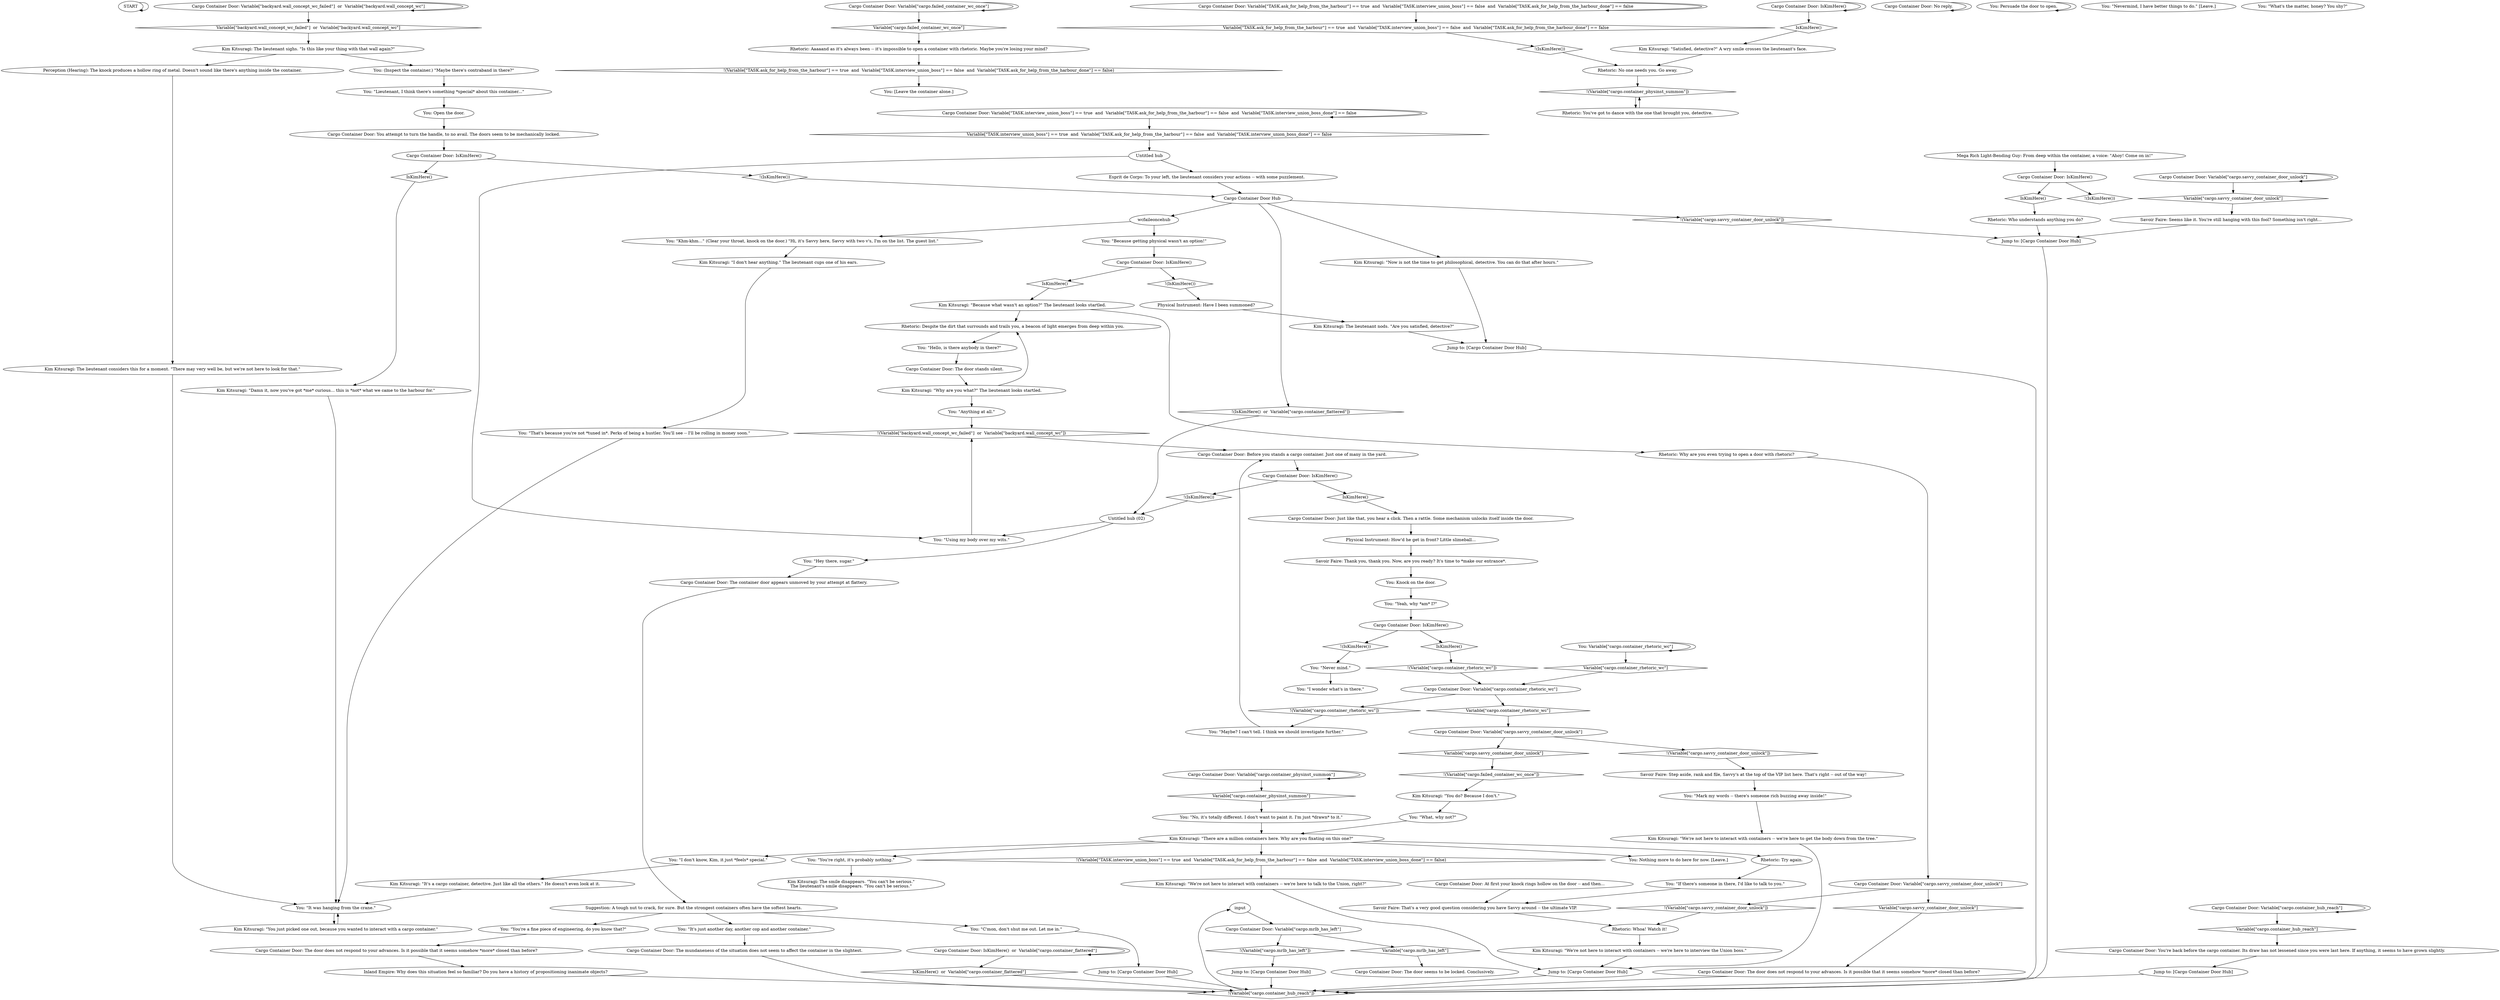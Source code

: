 # CONTAINERYARD / RICH GUY CONTAINER DOOR
# Here be the container door with which you converse good Sir, getting rhetorical awards you the ability to *drum-roll* enter the container!
# ==================================================
digraph G {
	  0 [label="START"];
	  1 [label="input"];
	  2 [label="Cargo Container Door: Before you stands a cargo container. Just one of many in the yard."];
	  3 [label="Kim Kitsuragi: \"You do? Because I don't.\""];
	  4 [label="Rhetoric: Why are you even trying to open a door with rhetoric?"];
	  5 [label="You: \"Using my body over my wits.\""];
	  6 [label="You: [Leave the container alone.]"];
	  7 [label="Cargo Container Door: Variable[\"TASK.interview_union_boss\"] == true  and  Variable[\"TASK.ask_for_help_from_the_harbour\"] == false  and  Variable[\"TASK.interview_union_boss_done\"] == false"];
	  8 [label="Variable[\"TASK.interview_union_boss\"] == true  and  Variable[\"TASK.ask_for_help_from_the_harbour\"] == false  and  Variable[\"TASK.interview_union_boss_done\"] == false", shape=diamond];
	  9 [label="!(Variable[\"TASK.interview_union_boss\"] == true  and  Variable[\"TASK.ask_for_help_from_the_harbour\"] == false  and  Variable[\"TASK.interview_union_boss_done\"] == false)", shape=diamond];
	  10 [label="You: \"Mark my words -- there's someone rich buzzing away inside!\""];
	  11 [label="Rhetoric: Whoa! Watch it!"];
	  12 [label="wcfaileoncehub"];
	  13 [label="You: Nothing more to do here for now. [Leave.]"];
	  14 [label="You: (Inspect the container.) \"Maybe there's contraband in there?\""];
	  15 [label="You: \"No, it's totally different. I don't want to paint it. I'm just *drawn* to it.\""];
	  16 [label="Rhetoric: No one needs you. Go away."];
	  17 [label="Rhetoric: Try again."];
	  18 [label="You: \"It was hanging from the crane.\""];
	  19 [label="Cargo Container Door: Variable[\"TASK.ask_for_help_from_the_harbour\"] == true  and  Variable[\"TASK.interview_union_boss\"] == false  and  Variable[\"TASK.ask_for_help_from_the_harbour_done\"] == false"];
	  20 [label="Variable[\"TASK.ask_for_help_from_the_harbour\"] == true  and  Variable[\"TASK.interview_union_boss\"] == false  and  Variable[\"TASK.ask_for_help_from_the_harbour_done\"] == false", shape=diamond];
	  21 [label="!(Variable[\"TASK.ask_for_help_from_the_harbour\"] == true  and  Variable[\"TASK.interview_union_boss\"] == false  and  Variable[\"TASK.ask_for_help_from_the_harbour_done\"] == false)", shape=diamond];
	  22 [label="Cargo Container Door: Variable[\"cargo.savvy_container_door_unlock\"]"];
	  23 [label="Variable[\"cargo.savvy_container_door_unlock\"]", shape=diamond];
	  24 [label="!(Variable[\"cargo.savvy_container_door_unlock\"])", shape=diamond];
	  25 [label="You: Open the door."];
	  26 [label="Cargo Container Door: Variable[\"backyard.wall_concept_wc_failed\"]  or  Variable[\"backyard.wall_concept_wc\"]"];
	  27 [label="Variable[\"backyard.wall_concept_wc_failed\"]  or  Variable[\"backyard.wall_concept_wc\"]", shape=diamond];
	  28 [label="!(Variable[\"backyard.wall_concept_wc_failed\"]  or  Variable[\"backyard.wall_concept_wc\"])", shape=diamond];
	  29 [label="Kim Kitsuragi: \"Now is not the time to get philosophical, detective. You can do that after hours.\""];
	  30 [label="You: Knock on the door."];
	  31 [label="You: \"Khm-khm...\" (Clear your throat, knock on the door.) \"Hi, it's Savvy here, Savvy with two v's, I'm on the list. The guest list.\""];
	  32 [label="You: \"Yeah, why *am* I?\""];
	  33 [label="Cargo Container Door: No reply."];
	  34 [label="Perception (Hearing): The knock produces a hollow ring of metal. Doesn't sound like there's anything inside the container."];
	  35 [label="You: \"Maybe? I can't tell. I think we should investigate further.\""];
	  36 [label="Cargo Container Door: Variable[\"cargo.failed_container_wc_once\"]"];
	  37 [label="Variable[\"cargo.failed_container_wc_once\"]", shape=diamond];
	  38 [label="!(Variable[\"cargo.failed_container_wc_once\"])", shape=diamond];
	  39 [label="Savoir Faire: Step aside, rank and file, Savvy's at the top of the VIP list here. That's right -- out of the way!"];
	  40 [label="Rhetoric: Despite the dirt that surrounds and trails you, a beacon of light emerges from deep within you."];
	  41 [label="You: \"Never mind.\""];
	  42 [label="Rhetoric: Who understands anything you do?"];
	  43 [label="Kim Kitsuragi: The smile disappears. \"You can't be serious.\"\nThe lieutenant's smile disappears. \"You can't be serious.\""];
	  44 [label="Kim Kitsuragi: \"Damn it, now you've got *me* curious... this is *not* what we came to the harbour for.\""];
	  45 [label="Esprit de Corps: To your left, the lieutenant considers your actions -- with some puzzlement."];
	  46 [label="You: \"Lieutenant, I think there's something *special* about this container...\""];
	  47 [label="Kim Kitsuragi: The lieutenant considers this for a moment. \"There may very well be, but we're not here to look for that.\""];
	  48 [label="Jump to: [Cargo Container Door Hub]"];
	  49 [label="Cargo Container Door: Variable[\"cargo.container_hub_reach\"]"];
	  50 [label="Variable[\"cargo.container_hub_reach\"]", shape=diamond];
	  51 [label="!(Variable[\"cargo.container_hub_reach\"])", shape=diamond];
	  52 [label="Cargo Container Door Hub"];
	  53 [label="Jump to: [Cargo Container Door Hub]"];
	  54 [label="Jump to: [Cargo Container Door Hub]"];
	  55 [label="Cargo Container Door: The door does not respond to your advances. Is it possible that it seems somehow *more* closed than before?"];
	  56 [label="Savoir Faire: That's a very good question considering you have Savvy around -- the ultimate VIP."];
	  57 [label="Cargo Container Door: Just like that, you hear a click. Then a rattle. Some mechanism unlocks itself inside the door."];
	  58 [label="Untitled hub"];
	  59 [label="Kim Kitsuragi: \"We're not here to interact with containers -- we're here to interview the Union boss.\""];
	  60 [label="Physical Instrument: How'd he get in front? Little slimeball..."];
	  61 [label="Mega Rich Light-Bending Guy: From deep within the container, a voice: \"Ahoy! Come on in!\""];
	  62 [label="You: \"I wonder what's in there.\""];
	  63 [label="Kim Kitsuragi: The lieutenant nods. \"Are you satisfied, detective?\""];
	  64 [label="Cargo Container Door: Variable[\"cargo.container_physinst_summon\"]"];
	  65 [label="Variable[\"cargo.container_physinst_summon\"]", shape=diamond];
	  66 [label="!(Variable[\"cargo.container_physinst_summon\"])", shape=diamond];
	  67 [label="Jump to: [Cargo Container Door Hub]"];
	  68 [label="Cargo Container Door: IsKimHere()  or  Variable[\"cargo.container_flattered\"]"];
	  69 [label="IsKimHere()  or  Variable[\"cargo.container_flattered\"]", shape=diamond];
	  70 [label="!(IsKimHere()  or  Variable[\"cargo.container_flattered\"])", shape=diamond];
	  71 [label="You: Persuade the door to open."];
	  72 [label="You: Variable[\"cargo.container_rhetoric_wc\"]"];
	  73 [label="Variable[\"cargo.container_rhetoric_wc\"]", shape=diamond];
	  74 [label="!(Variable[\"cargo.container_rhetoric_wc\"])", shape=diamond];
	  75 [label="Kim Kitsuragi: \"Why are you what?\" The lieutenant looks startled."];
	  76 [label="Cargo Container Door: IsKimHere()"];
	  77 [label="IsKimHere()", shape=diamond];
	  78 [label="!(IsKimHere())", shape=diamond];
	  79 [label="Kim Kitsuragi: \"We're not here to interact with containers -- we're here to get the body down from the tree.\""];
	  80 [label="Kim Kitsuragi: \"I don't hear anything.\" The lieutenant cups one of his ears."];
	  81 [label="Cargo Container Door: At first your knock rings hollow on the door -- and then..."];
	  82 [label="Kim Kitsuragi: \"There are a million containers here. Why are you fixating on this one?\""];
	  83 [label="Cargo Container Door: The door stands silent."];
	  84 [label="You: \"C'mon, don't shut me out. Let me in.\""];
	  85 [label="Cargo Container Door: The mundaneness of the situation does not seem to affect the container in the slightest."];
	  86 [label="You: \"You're right, it's probably nothing.\""];
	  87 [label="Kim Kitsuragi: \"We're not here to interact with containers -- we're here to talk to the Union, right?\""];
	  88 [label="You: \"I don't know, Kim, it just *feels* special.\""];
	  89 [label="You: \"Anything at all.\""];
	  90 [label="You: \"Hey there, sugar.\""];
	  91 [label="Cargo Container Door: The container door appears unmoved by your attempt at flattery."];
	  92 [label="Jump to: [Cargo Container Door Hub]"];
	  93 [label="You: \"Because getting physical wasn't an option!\""];
	  94 [label="Jump to: [Cargo Container Door Hub]"];
	  95 [label="Cargo Container Door: Variable[\"cargo.savvy_container_door_unlock\"]"];
	  96 [label="Variable[\"cargo.savvy_container_door_unlock\"]", shape=diamond];
	  97 [label="!(Variable[\"cargo.savvy_container_door_unlock\"])", shape=diamond];
	  98 [label="You: \"You're a fine piece of engineering, do you know that?\""];
	  99 [label="Cargo Container Door: The door seems to be locked. Conclusively."];
	  100 [label="Untitled hub (02)"];
	  101 [label="Cargo Container Door: IsKimHere()"];
	  102 [label="IsKimHere()", shape=diamond];
	  103 [label="!(IsKimHere())", shape=diamond];
	  104 [label="You: \"What, why not?\""];
	  105 [label="Kim Kitsuragi: \"It's a cargo container, detective. Just like all the others.\" He doesn't even look at it."];
	  106 [label="Cargo Container Door: IsKimHere()"];
	  107 [label="IsKimHere()", shape=diamond];
	  108 [label="!(IsKimHere())", shape=diamond];
	  109 [label="You: \"If there's someone in there, I'd like to talk to you.\""];
	  110 [label="Inland Empire: Why does this situation feel so familiar? Do you have a history of propositioning inanimate objects?"];
	  111 [label="Cargo Container Door: IsKimHere()"];
	  112 [label="IsKimHere()", shape=diamond];
	  113 [label="!(IsKimHere())", shape=diamond];
	  114 [label="Cargo Container Door: You're back before the cargo container. Its draw has not lessened since you were last here. If anything, it seems to have grown slightly."];
	  115 [label="Kim Kitsuragi: \"You just picked one out, because you wanted to interact with a cargo container.\""];
	  116 [label="Savoir Faire: Seems like it. You're still hanging with this fool? Something isn't right..."];
	  117 [label="You: \"Hello, is there anybody in there?\""];
	  118 [label="You: \"Nevermind, I have better things to do.\" [Leave.]"];
	  119 [label="Suggestion: A tough nut to crack, for sure. But the strongest containers often have the softest hearts."];
	  120 [label="Physical Instrument: Have I been summoned?"];
	  121 [label="Cargo Container Door: IsKimHere()"];
	  122 [label="IsKimHere()", shape=diamond];
	  123 [label="!(IsKimHere())", shape=diamond];
	  124 [label="Kim Kitsuragi: \"Because what wasn't an option?\" The lieutenant looks startled."];
	  125 [label="Rhetoric: You've got to dance with the one that brought you, detective."];
	  126 [label="You: \"It's just another day, another cop and another container.\""];
	  127 [label="You: \"That's because you're not *tuned in*. Perks of being a hustler. You'll see -- I'll be rolling in money soon.\""];
	  128 [label="Savoir Faire: Thank you, thank you. Now, are you ready? It's time to *make our entrance*."];
	  129 [label="Cargo Container Door: IsKimHere()"];
	  130 [label="IsKimHere()", shape=diamond];
	  131 [label="!(IsKimHere())", shape=diamond];
	  132 [label="Kim Kitsuragi: The lieutenant sighs. \"Is this like your thing with that wall again?\""];
	  133 [label="Kim Kitsuragi: \"Satisfied, detective?\" A wry smile crosses the lieutenant's face."];
	  134 [label="Cargo Container Door: Variable[\"cargo.savvy_container_door_unlock\"]"];
	  135 [label="Variable[\"cargo.savvy_container_door_unlock\"]", shape=diamond];
	  136 [label="!(Variable[\"cargo.savvy_container_door_unlock\"])", shape=diamond];
	  137 [label="Cargo Container Door: You attempt to turn the handle, to no avail. The doors seem to be mechanically locked."];
	  138 [label="Cargo Container Door: Variable[\"cargo.mrlb_has_left\"]"];
	  139 [label="Variable[\"cargo.mrlb_has_left\"]", shape=diamond];
	  140 [label="!(Variable[\"cargo.mrlb_has_left\"])", shape=diamond];
	  141 [label="You: \"What's the matter, honey? You shy?\""];
	  142 [label="Rhetoric: Aaaaand as it's always been -- it's impossible to open a container with rhetoric. Maybe you're losing your mind?"];
	  143 [label="Cargo Container Door: Variable[\"cargo.container_rhetoric_wc\"]"];
	  144 [label="Variable[\"cargo.container_rhetoric_wc\"]", shape=diamond];
	  145 [label="!(Variable[\"cargo.container_rhetoric_wc\"])", shape=diamond];
	  146 [label="Cargo Container Door: The door does not respond to your advances. Is it possible that it seems somehow *more* closed than before?"];
	  0 -> 0
	  1 -> 138
	  2 -> 101
	  3 -> 104
	  4 -> 95
	  5 -> 28
	  7 -> 8
	  7 -> 7
	  8 -> 58
	  9 -> 87
	  10 -> 79
	  11 -> 59
	  12 -> 93
	  12 -> 31
	  14 -> 46
	  15 -> 82
	  16 -> 66
	  17 -> 109
	  18 -> 115
	  19 -> 19
	  19 -> 20
	  20 -> 78
	  21 -> 6
	  22 -> 22
	  22 -> 23
	  23 -> 116
	  24 -> 53
	  25 -> 137
	  26 -> 26
	  26 -> 27
	  27 -> 132
	  28 -> 2
	  29 -> 92
	  30 -> 32
	  31 -> 80
	  32 -> 129
	  33 -> 33
	  34 -> 47
	  35 -> 2
	  36 -> 36
	  36 -> 37
	  37 -> 142
	  38 -> 3
	  39 -> 10
	  40 -> 117
	  41 -> 62
	  42 -> 53
	  44 -> 18
	  45 -> 52
	  46 -> 25
	  47 -> 18
	  48 -> 51
	  49 -> 49
	  49 -> 50
	  50 -> 114
	  51 -> 1
	  52 -> 24
	  52 -> 12
	  52 -> 29
	  52 -> 70
	  53 -> 51
	  54 -> 51
	  55 -> 51
	  56 -> 11
	  57 -> 60
	  58 -> 5
	  58 -> 45
	  59 -> 94
	  60 -> 128
	  61 -> 111
	  63 -> 92
	  64 -> 64
	  64 -> 65
	  65 -> 15
	  66 -> 125
	  67 -> 51
	  68 -> 68
	  68 -> 69
	  69 -> 51
	  70 -> 100
	  71 -> 71
	  72 -> 72
	  72 -> 73
	  73 -> 143
	  74 -> 143
	  75 -> 40
	  75 -> 89
	  76 -> 76
	  76 -> 77
	  77 -> 133
	  78 -> 16
	  79 -> 94
	  80 -> 127
	  81 -> 56
	  82 -> 9
	  82 -> 13
	  82 -> 17
	  82 -> 86
	  82 -> 88
	  83 -> 75
	  84 -> 54
	  85 -> 51
	  86 -> 43
	  87 -> 94
	  88 -> 105
	  89 -> 28
	  90 -> 91
	  91 -> 119
	  92 -> 51
	  93 -> 121
	  94 -> 51
	  95 -> 96
	  95 -> 97
	  96 -> 55
	  97 -> 11
	  98 -> 146
	  100 -> 90
	  100 -> 5
	  101 -> 102
	  101 -> 103
	  102 -> 57
	  103 -> 100
	  104 -> 82
	  105 -> 18
	  106 -> 107
	  106 -> 108
	  107 -> 44
	  108 -> 52
	  109 -> 56
	  110 -> 51
	  111 -> 112
	  111 -> 113
	  112 -> 42
	  114 -> 67
	  115 -> 18
	  116 -> 53
	  117 -> 83
	  119 -> 98
	  119 -> 84
	  119 -> 126
	  120 -> 63
	  121 -> 122
	  121 -> 123
	  122 -> 124
	  123 -> 120
	  124 -> 40
	  124 -> 4
	  125 -> 66
	  126 -> 85
	  127 -> 18
	  128 -> 30
	  129 -> 130
	  129 -> 131
	  130 -> 74
	  131 -> 41
	  132 -> 34
	  132 -> 14
	  133 -> 16
	  134 -> 136
	  134 -> 135
	  135 -> 38
	  136 -> 39
	  137 -> 106
	  138 -> 139
	  138 -> 140
	  139 -> 99
	  140 -> 48
	  142 -> 21
	  143 -> 144
	  143 -> 145
	  144 -> 134
	  145 -> 35
	  146 -> 110
}

